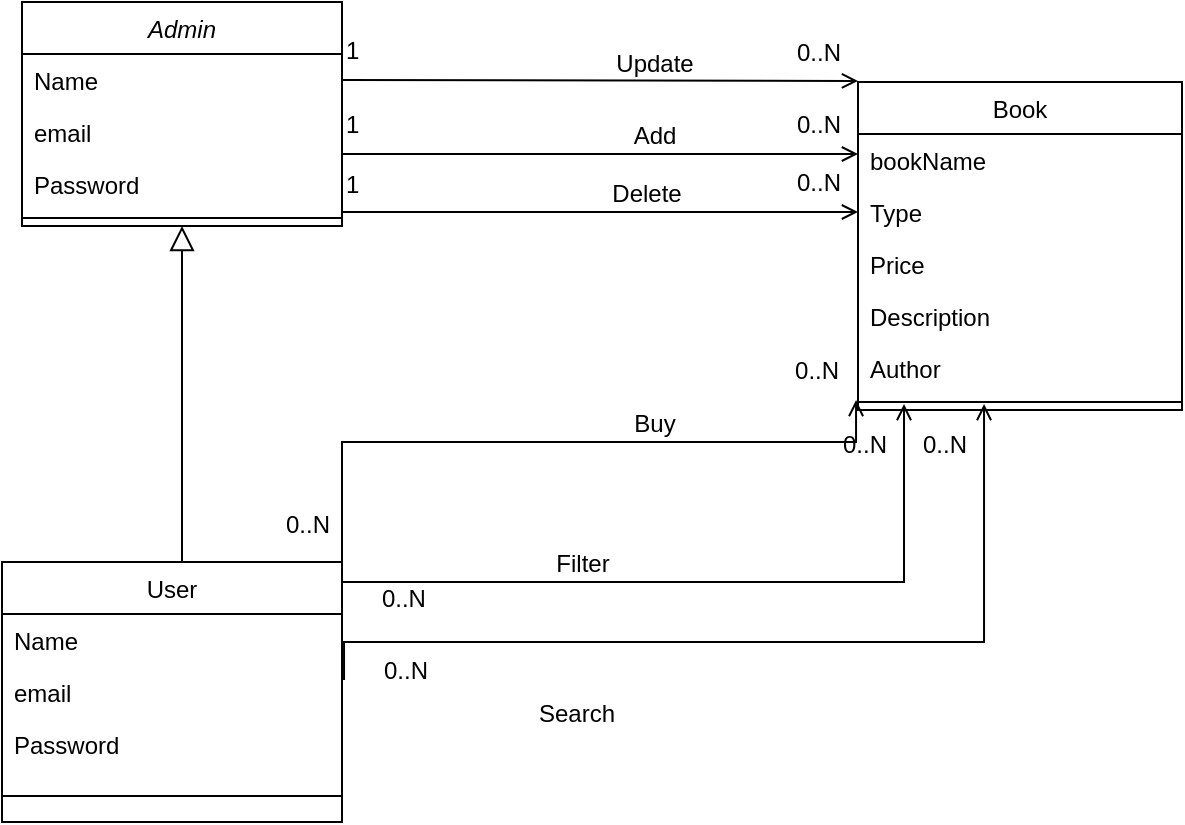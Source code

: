 <mxfile version="13.9.9" type="device"><diagram id="C5RBs43oDa-KdzZeNtuy" name="Page-1"><mxGraphModel dx="852" dy="504" grid="1" gridSize="10" guides="1" tooltips="1" connect="1" arrows="1" fold="1" page="1" pageScale="1" pageWidth="827" pageHeight="1169" math="0" shadow="0"><root><mxCell id="WIyWlLk6GJQsqaUBKTNV-0"/><mxCell id="WIyWlLk6GJQsqaUBKTNV-1" parent="WIyWlLk6GJQsqaUBKTNV-0"/><mxCell id="zkfFHV4jXpPFQw0GAbJ--0" value="Admin" style="swimlane;fontStyle=2;align=center;verticalAlign=top;childLayout=stackLayout;horizontal=1;startSize=26;horizontalStack=0;resizeParent=1;resizeLast=0;collapsible=1;marginBottom=0;rounded=0;shadow=0;strokeWidth=1;" parent="WIyWlLk6GJQsqaUBKTNV-1" vertex="1"><mxGeometry x="90" y="80" width="160" height="112" as="geometry"><mxRectangle x="230" y="140" width="160" height="26" as="alternateBounds"/></mxGeometry></mxCell><mxCell id="zkfFHV4jXpPFQw0GAbJ--1" value="Name" style="text;align=left;verticalAlign=top;spacingLeft=4;spacingRight=4;overflow=hidden;rotatable=0;points=[[0,0.5],[1,0.5]];portConstraint=eastwest;" parent="zkfFHV4jXpPFQw0GAbJ--0" vertex="1"><mxGeometry y="26" width="160" height="26" as="geometry"/></mxCell><mxCell id="zkfFHV4jXpPFQw0GAbJ--2" value="email" style="text;align=left;verticalAlign=top;spacingLeft=4;spacingRight=4;overflow=hidden;rotatable=0;points=[[0,0.5],[1,0.5]];portConstraint=eastwest;rounded=0;shadow=0;html=0;" parent="zkfFHV4jXpPFQw0GAbJ--0" vertex="1"><mxGeometry y="52" width="160" height="26" as="geometry"/></mxCell><mxCell id="zkfFHV4jXpPFQw0GAbJ--3" value="Password " style="text;align=left;verticalAlign=top;spacingLeft=4;spacingRight=4;overflow=hidden;rotatable=0;points=[[0,0.5],[1,0.5]];portConstraint=eastwest;rounded=0;shadow=0;html=0;" parent="zkfFHV4jXpPFQw0GAbJ--0" vertex="1"><mxGeometry y="78" width="160" height="26" as="geometry"/></mxCell><mxCell id="zkfFHV4jXpPFQw0GAbJ--4" value="" style="line;html=1;strokeWidth=1;align=left;verticalAlign=middle;spacingTop=-1;spacingLeft=3;spacingRight=3;rotatable=0;labelPosition=right;points=[];portConstraint=eastwest;" parent="zkfFHV4jXpPFQw0GAbJ--0" vertex="1"><mxGeometry y="104" width="160" height="8" as="geometry"/></mxCell><mxCell id="zkfFHV4jXpPFQw0GAbJ--6" value="User" style="swimlane;fontStyle=0;align=center;verticalAlign=top;childLayout=stackLayout;horizontal=1;startSize=26;horizontalStack=0;resizeParent=1;resizeLast=0;collapsible=1;marginBottom=0;rounded=0;shadow=0;strokeWidth=1;" parent="WIyWlLk6GJQsqaUBKTNV-1" vertex="1"><mxGeometry x="80" y="360" width="170" height="130" as="geometry"><mxRectangle x="130" y="380" width="160" height="26" as="alternateBounds"/></mxGeometry></mxCell><mxCell id="zkfFHV4jXpPFQw0GAbJ--8" value="Name&#10;" style="text;align=left;verticalAlign=top;spacingLeft=4;spacingRight=4;overflow=hidden;rotatable=0;points=[[0,0.5],[1,0.5]];portConstraint=eastwest;rounded=0;shadow=0;html=0;" parent="zkfFHV4jXpPFQw0GAbJ--6" vertex="1"><mxGeometry y="26" width="170" height="26" as="geometry"/></mxCell><mxCell id="E4_IdNfLHZ0zaaeJ2Jf--1" value="email" style="text;align=left;verticalAlign=top;spacingLeft=4;spacingRight=4;overflow=hidden;rotatable=0;points=[[0,0.5],[1,0.5]];portConstraint=eastwest;rounded=0;shadow=0;html=0;" vertex="1" parent="zkfFHV4jXpPFQw0GAbJ--6"><mxGeometry y="52" width="170" height="26" as="geometry"/></mxCell><mxCell id="E4_IdNfLHZ0zaaeJ2Jf--3" value="Password " style="text;align=left;verticalAlign=top;spacingLeft=4;spacingRight=4;overflow=hidden;rotatable=0;points=[[0,0.5],[1,0.5]];portConstraint=eastwest;rounded=0;shadow=0;html=0;" vertex="1" parent="zkfFHV4jXpPFQw0GAbJ--6"><mxGeometry y="78" width="170" height="26" as="geometry"/></mxCell><mxCell id="zkfFHV4jXpPFQw0GAbJ--9" value="" style="line;html=1;strokeWidth=1;align=left;verticalAlign=middle;spacingTop=-1;spacingLeft=3;spacingRight=3;rotatable=0;labelPosition=right;points=[];portConstraint=eastwest;" parent="zkfFHV4jXpPFQw0GAbJ--6" vertex="1"><mxGeometry y="104" width="170" height="26" as="geometry"/></mxCell><mxCell id="zkfFHV4jXpPFQw0GAbJ--12" value="" style="endArrow=block;endSize=10;endFill=0;shadow=0;strokeWidth=1;rounded=0;edgeStyle=elbowEdgeStyle;elbow=vertical;" parent="WIyWlLk6GJQsqaUBKTNV-1" source="zkfFHV4jXpPFQw0GAbJ--6" target="zkfFHV4jXpPFQw0GAbJ--0" edge="1"><mxGeometry width="160" relative="1" as="geometry"><mxPoint x="200" y="203" as="sourcePoint"/><mxPoint x="200" y="203" as="targetPoint"/><Array as="points"><mxPoint x="170" y="320"/></Array></mxGeometry></mxCell><mxCell id="zkfFHV4jXpPFQw0GAbJ--17" value="Book" style="swimlane;fontStyle=0;align=center;verticalAlign=top;childLayout=stackLayout;horizontal=1;startSize=26;horizontalStack=0;resizeParent=1;resizeLast=0;collapsible=1;marginBottom=0;rounded=0;shadow=0;strokeWidth=1;" parent="WIyWlLk6GJQsqaUBKTNV-1" vertex="1"><mxGeometry x="508" y="120" width="162" height="164" as="geometry"><mxRectangle x="550" y="140" width="160" height="26" as="alternateBounds"/></mxGeometry></mxCell><mxCell id="zkfFHV4jXpPFQw0GAbJ--18" value="bookName" style="text;align=left;verticalAlign=top;spacingLeft=4;spacingRight=4;overflow=hidden;rotatable=0;points=[[0,0.5],[1,0.5]];portConstraint=eastwest;" parent="zkfFHV4jXpPFQw0GAbJ--17" vertex="1"><mxGeometry y="26" width="162" height="26" as="geometry"/></mxCell><mxCell id="zkfFHV4jXpPFQw0GAbJ--19" value="Type" style="text;align=left;verticalAlign=top;spacingLeft=4;spacingRight=4;overflow=hidden;rotatable=0;points=[[0,0.5],[1,0.5]];portConstraint=eastwest;rounded=0;shadow=0;html=0;" parent="zkfFHV4jXpPFQw0GAbJ--17" vertex="1"><mxGeometry y="52" width="162" height="26" as="geometry"/></mxCell><mxCell id="zkfFHV4jXpPFQw0GAbJ--20" value="Price" style="text;align=left;verticalAlign=top;spacingLeft=4;spacingRight=4;overflow=hidden;rotatable=0;points=[[0,0.5],[1,0.5]];portConstraint=eastwest;rounded=0;shadow=0;html=0;" parent="zkfFHV4jXpPFQw0GAbJ--17" vertex="1"><mxGeometry y="78" width="162" height="26" as="geometry"/></mxCell><mxCell id="zkfFHV4jXpPFQw0GAbJ--21" value="Description" style="text;align=left;verticalAlign=top;spacingLeft=4;spacingRight=4;overflow=hidden;rotatable=0;points=[[0,0.5],[1,0.5]];portConstraint=eastwest;rounded=0;shadow=0;html=0;" parent="zkfFHV4jXpPFQw0GAbJ--17" vertex="1"><mxGeometry y="104" width="162" height="26" as="geometry"/></mxCell><mxCell id="zkfFHV4jXpPFQw0GAbJ--22" value="Author" style="text;align=left;verticalAlign=top;spacingLeft=4;spacingRight=4;overflow=hidden;rotatable=0;points=[[0,0.5],[1,0.5]];portConstraint=eastwest;rounded=0;shadow=0;html=0;" parent="zkfFHV4jXpPFQw0GAbJ--17" vertex="1"><mxGeometry y="130" width="162" height="26" as="geometry"/></mxCell><mxCell id="zkfFHV4jXpPFQw0GAbJ--23" value="" style="line;html=1;strokeWidth=1;align=left;verticalAlign=middle;spacingTop=-1;spacingLeft=3;spacingRight=3;rotatable=0;labelPosition=right;points=[];portConstraint=eastwest;" parent="zkfFHV4jXpPFQw0GAbJ--17" vertex="1"><mxGeometry y="156" width="162" height="8" as="geometry"/></mxCell><mxCell id="zkfFHV4jXpPFQw0GAbJ--26" value="" style="endArrow=open;shadow=0;strokeWidth=1;rounded=0;endFill=1;edgeStyle=elbowEdgeStyle;elbow=vertical;" parent="WIyWlLk6GJQsqaUBKTNV-1" source="zkfFHV4jXpPFQw0GAbJ--0" target="zkfFHV4jXpPFQw0GAbJ--17" edge="1"><mxGeometry x="0.5" y="41" relative="1" as="geometry"><mxPoint x="380" y="192" as="sourcePoint"/><mxPoint x="540" y="192" as="targetPoint"/><mxPoint x="-40" y="32" as="offset"/></mxGeometry></mxCell><mxCell id="zkfFHV4jXpPFQw0GAbJ--27" value="1" style="resizable=0;align=left;verticalAlign=bottom;labelBackgroundColor=none;fontSize=12;" parent="zkfFHV4jXpPFQw0GAbJ--26" connectable="0" vertex="1"><mxGeometry x="-1" relative="1" as="geometry"><mxPoint y="-6" as="offset"/></mxGeometry></mxCell><mxCell id="zkfFHV4jXpPFQw0GAbJ--28" value="0..N" style="resizable=0;align=right;verticalAlign=bottom;labelBackgroundColor=none;fontSize=12;" parent="zkfFHV4jXpPFQw0GAbJ--26" connectable="0" vertex="1"><mxGeometry x="1" relative="1" as="geometry"><mxPoint x="-7" y="-6" as="offset"/></mxGeometry></mxCell><mxCell id="zkfFHV4jXpPFQw0GAbJ--29" value="Add" style="text;html=1;resizable=0;points=[];;align=center;verticalAlign=middle;labelBackgroundColor=none;rounded=0;shadow=0;strokeWidth=1;fontSize=12;" parent="zkfFHV4jXpPFQw0GAbJ--26" vertex="1" connectable="0"><mxGeometry x="0.5" y="49" relative="1" as="geometry"><mxPoint x="-38" y="40" as="offset"/></mxGeometry></mxCell><mxCell id="E4_IdNfLHZ0zaaeJ2Jf--8" value="" style="endArrow=open;shadow=0;strokeWidth=1;rounded=0;endFill=1;edgeStyle=elbowEdgeStyle;elbow=vertical;exitX=1;exitY=0.5;exitDx=0;exitDy=0;entryX=0;entryY=0.5;entryDx=0;entryDy=0;" edge="1" parent="WIyWlLk6GJQsqaUBKTNV-1" source="zkfFHV4jXpPFQw0GAbJ--3" target="zkfFHV4jXpPFQw0GAbJ--19"><mxGeometry x="0.5" y="41" relative="1" as="geometry"><mxPoint x="260" y="166" as="sourcePoint"/><mxPoint x="518" y="166" as="targetPoint"/><mxPoint x="-40" y="32" as="offset"/><Array as="points"><mxPoint x="508" y="185"/></Array></mxGeometry></mxCell><mxCell id="E4_IdNfLHZ0zaaeJ2Jf--9" value="1" style="resizable=0;align=left;verticalAlign=bottom;labelBackgroundColor=none;fontSize=12;" connectable="0" vertex="1" parent="E4_IdNfLHZ0zaaeJ2Jf--8"><mxGeometry x="-1" relative="1" as="geometry"><mxPoint y="9" as="offset"/></mxGeometry></mxCell><mxCell id="E4_IdNfLHZ0zaaeJ2Jf--10" value="0..N" style="resizable=0;align=right;verticalAlign=bottom;labelBackgroundColor=none;fontSize=12;" connectable="0" vertex="1" parent="E4_IdNfLHZ0zaaeJ2Jf--8"><mxGeometry x="1" relative="1" as="geometry"><mxPoint x="-7" y="-6" as="offset"/></mxGeometry></mxCell><mxCell id="E4_IdNfLHZ0zaaeJ2Jf--11" value="Delete" style="text;html=1;resizable=0;points=[];;align=center;verticalAlign=middle;labelBackgroundColor=none;rounded=0;shadow=0;strokeWidth=1;fontSize=12;" vertex="1" connectable="0" parent="E4_IdNfLHZ0zaaeJ2Jf--8"><mxGeometry x="0.5" y="49" relative="1" as="geometry"><mxPoint x="-38" y="40" as="offset"/></mxGeometry></mxCell><mxCell id="E4_IdNfLHZ0zaaeJ2Jf--12" value="" style="endArrow=open;shadow=0;strokeWidth=1;rounded=0;endFill=1;edgeStyle=elbowEdgeStyle;elbow=vertical;exitX=1;exitY=0.5;exitDx=0;exitDy=0;entryX=0;entryY=0;entryDx=0;entryDy=0;" edge="1" parent="WIyWlLk6GJQsqaUBKTNV-1" source="zkfFHV4jXpPFQw0GAbJ--1" target="zkfFHV4jXpPFQw0GAbJ--17"><mxGeometry x="0.5" y="41" relative="1" as="geometry"><mxPoint x="270" y="176" as="sourcePoint"/><mxPoint x="528" y="176" as="targetPoint"/><mxPoint x="-40" y="32" as="offset"/></mxGeometry></mxCell><mxCell id="E4_IdNfLHZ0zaaeJ2Jf--13" value="1" style="resizable=0;align=left;verticalAlign=bottom;labelBackgroundColor=none;fontSize=12;" connectable="0" vertex="1" parent="E4_IdNfLHZ0zaaeJ2Jf--12"><mxGeometry x="-1" relative="1" as="geometry"><mxPoint y="-6" as="offset"/></mxGeometry></mxCell><mxCell id="E4_IdNfLHZ0zaaeJ2Jf--14" value="0..N" style="resizable=0;align=right;verticalAlign=bottom;labelBackgroundColor=none;fontSize=12;" connectable="0" vertex="1" parent="E4_IdNfLHZ0zaaeJ2Jf--12"><mxGeometry x="1" relative="1" as="geometry"><mxPoint x="-7" y="-6" as="offset"/></mxGeometry></mxCell><mxCell id="E4_IdNfLHZ0zaaeJ2Jf--15" value="Update" style="text;html=1;resizable=0;points=[];;align=center;verticalAlign=middle;labelBackgroundColor=none;rounded=0;shadow=0;strokeWidth=1;fontSize=12;" vertex="1" connectable="0" parent="E4_IdNfLHZ0zaaeJ2Jf--12"><mxGeometry x="0.5" y="49" relative="1" as="geometry"><mxPoint x="-38" y="40" as="offset"/></mxGeometry></mxCell><mxCell id="E4_IdNfLHZ0zaaeJ2Jf--16" value="" style="endArrow=open;shadow=0;strokeWidth=1;rounded=0;endFill=1;edgeStyle=elbowEdgeStyle;elbow=vertical;exitX=1;exitY=0;exitDx=0;exitDy=0;entryX=-0.006;entryY=1.115;entryDx=0;entryDy=0;entryPerimeter=0;" edge="1" parent="WIyWlLk6GJQsqaUBKTNV-1" source="zkfFHV4jXpPFQw0GAbJ--6" target="zkfFHV4jXpPFQw0GAbJ--22"><mxGeometry x="0.5" y="41" relative="1" as="geometry"><mxPoint x="260" y="181" as="sourcePoint"/><mxPoint x="518" y="195" as="targetPoint"/><mxPoint x="-40" y="32" as="offset"/><Array as="points"><mxPoint x="410" y="300"/></Array></mxGeometry></mxCell><mxCell id="E4_IdNfLHZ0zaaeJ2Jf--17" value="0..N" style="resizable=0;align=left;verticalAlign=bottom;labelBackgroundColor=none;fontSize=12;" connectable="0" vertex="1" parent="E4_IdNfLHZ0zaaeJ2Jf--16"><mxGeometry x="-1" relative="1" as="geometry"><mxPoint x="-30" y="-10" as="offset"/></mxGeometry></mxCell><mxCell id="E4_IdNfLHZ0zaaeJ2Jf--18" value="0..N" style="resizable=0;align=right;verticalAlign=bottom;labelBackgroundColor=none;fontSize=12;" connectable="0" vertex="1" parent="E4_IdNfLHZ0zaaeJ2Jf--16"><mxGeometry x="1" relative="1" as="geometry"><mxPoint x="-7" y="-6" as="offset"/></mxGeometry></mxCell><mxCell id="E4_IdNfLHZ0zaaeJ2Jf--19" value="Buy" style="text;html=1;resizable=0;points=[];;align=center;verticalAlign=middle;labelBackgroundColor=none;rounded=0;shadow=0;strokeWidth=1;fontSize=12;" vertex="1" connectable="0" parent="E4_IdNfLHZ0zaaeJ2Jf--16"><mxGeometry x="0.5" y="49" relative="1" as="geometry"><mxPoint x="-38" y="40" as="offset"/></mxGeometry></mxCell><mxCell id="E4_IdNfLHZ0zaaeJ2Jf--24" value="" style="endArrow=open;shadow=0;strokeWidth=1;rounded=0;endFill=1;edgeStyle=elbowEdgeStyle;elbow=vertical;exitX=1.006;exitY=0.269;exitDx=0;exitDy=0;exitPerimeter=0;entryX=0.389;entryY=0.625;entryDx=0;entryDy=0;entryPerimeter=0;" edge="1" parent="WIyWlLk6GJQsqaUBKTNV-1" source="E4_IdNfLHZ0zaaeJ2Jf--1" target="zkfFHV4jXpPFQw0GAbJ--23"><mxGeometry x="0.5" y="41" relative="1" as="geometry"><mxPoint x="260" y="370" as="sourcePoint"/><mxPoint x="570" y="289" as="targetPoint"/><mxPoint x="-40" y="32" as="offset"/><Array as="points"><mxPoint x="430" y="400"/></Array></mxGeometry></mxCell><mxCell id="E4_IdNfLHZ0zaaeJ2Jf--25" value="0..N" style="resizable=0;align=left;verticalAlign=bottom;labelBackgroundColor=none;fontSize=12;" connectable="0" vertex="1" parent="E4_IdNfLHZ0zaaeJ2Jf--24"><mxGeometry x="-1" relative="1" as="geometry"><mxPoint x="17.96" y="4" as="offset"/></mxGeometry></mxCell><mxCell id="E4_IdNfLHZ0zaaeJ2Jf--26" value="0..N" style="resizable=0;align=right;verticalAlign=bottom;labelBackgroundColor=none;fontSize=12;" connectable="0" vertex="1" parent="E4_IdNfLHZ0zaaeJ2Jf--24"><mxGeometry x="1" relative="1" as="geometry"><mxPoint x="-7" y="29.01" as="offset"/></mxGeometry></mxCell><mxCell id="E4_IdNfLHZ0zaaeJ2Jf--27" value="Search" style="text;html=1;resizable=0;points=[];;align=center;verticalAlign=middle;labelBackgroundColor=none;rounded=0;shadow=0;strokeWidth=1;fontSize=12;" vertex="1" connectable="0" parent="E4_IdNfLHZ0zaaeJ2Jf--24"><mxGeometry x="0.5" y="49" relative="1" as="geometry"><mxPoint x="-155.03" y="40" as="offset"/></mxGeometry></mxCell><mxCell id="E4_IdNfLHZ0zaaeJ2Jf--28" value="" style="endArrow=open;shadow=0;strokeWidth=1;rounded=0;endFill=1;edgeStyle=elbowEdgeStyle;elbow=vertical;exitX=1;exitY=-0.115;exitDx=0;exitDy=0;exitPerimeter=0;entryX=0.142;entryY=0.625;entryDx=0;entryDy=0;entryPerimeter=0;" edge="1" parent="WIyWlLk6GJQsqaUBKTNV-1" source="zkfFHV4jXpPFQw0GAbJ--8" target="zkfFHV4jXpPFQw0GAbJ--23"><mxGeometry x="0.5" y="41" relative="1" as="geometry"><mxPoint x="261.02" y="428.994" as="sourcePoint"/><mxPoint x="530" y="290" as="targetPoint"/><mxPoint x="-40" y="32" as="offset"/><Array as="points"><mxPoint x="570" y="370"/><mxPoint x="450" y="380"/></Array></mxGeometry></mxCell><mxCell id="E4_IdNfLHZ0zaaeJ2Jf--29" value="0..N" style="resizable=0;align=left;verticalAlign=bottom;labelBackgroundColor=none;fontSize=12;" connectable="0" vertex="1" parent="E4_IdNfLHZ0zaaeJ2Jf--28"><mxGeometry x="-1" relative="1" as="geometry"><mxPoint x="17.96" y="4" as="offset"/></mxGeometry></mxCell><mxCell id="E4_IdNfLHZ0zaaeJ2Jf--30" value="0..N" style="resizable=0;align=right;verticalAlign=bottom;labelBackgroundColor=none;fontSize=12;" connectable="0" vertex="1" parent="E4_IdNfLHZ0zaaeJ2Jf--28"><mxGeometry x="1" relative="1" as="geometry"><mxPoint x="-7" y="29.01" as="offset"/></mxGeometry></mxCell><mxCell id="E4_IdNfLHZ0zaaeJ2Jf--31" value="Filter" style="text;html=1;resizable=0;points=[];;align=center;verticalAlign=middle;labelBackgroundColor=none;rounded=0;shadow=0;strokeWidth=1;fontSize=12;" vertex="1" connectable="0" parent="E4_IdNfLHZ0zaaeJ2Jf--28"><mxGeometry x="0.5" y="49" relative="1" as="geometry"><mxPoint x="-155.03" y="40" as="offset"/></mxGeometry></mxCell></root></mxGraphModel></diagram></mxfile>